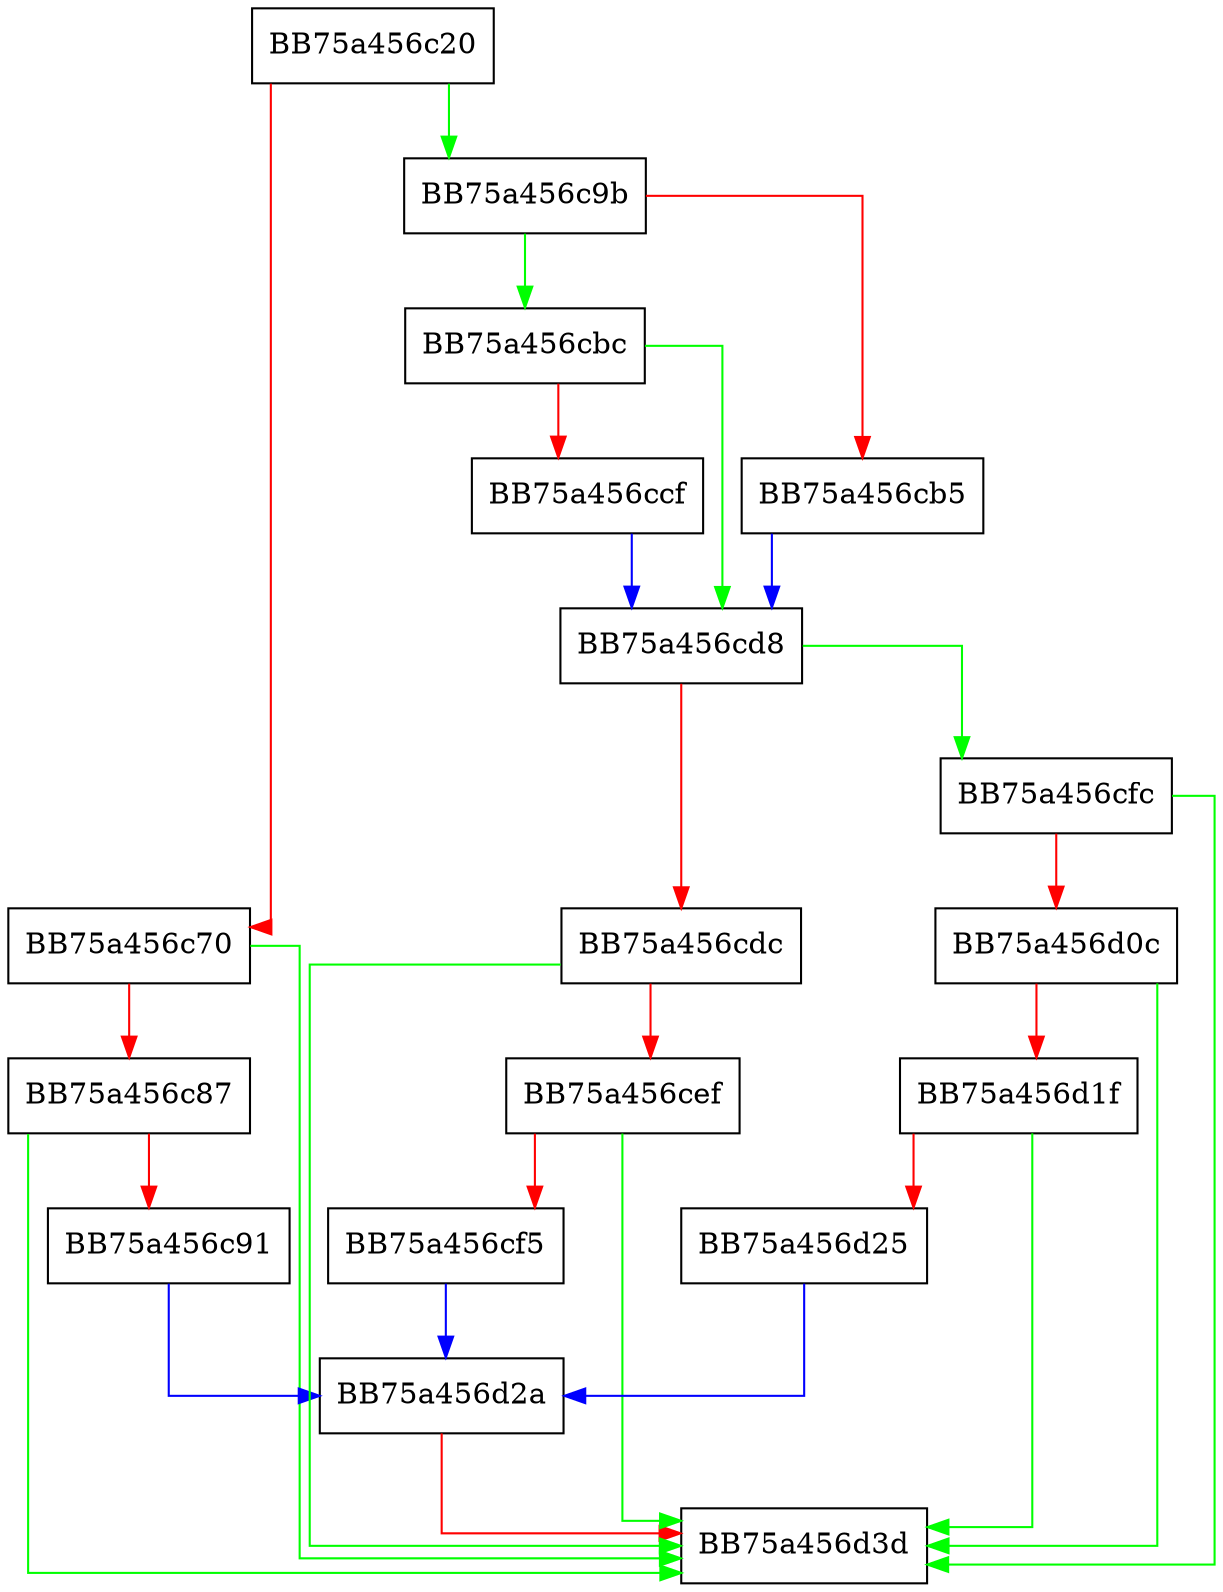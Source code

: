 digraph Maintenance {
  node [shape="box"];
  graph [splines=ortho];
  BB75a456c20 -> BB75a456c9b [color="green"];
  BB75a456c20 -> BB75a456c70 [color="red"];
  BB75a456c70 -> BB75a456d3d [color="green"];
  BB75a456c70 -> BB75a456c87 [color="red"];
  BB75a456c87 -> BB75a456d3d [color="green"];
  BB75a456c87 -> BB75a456c91 [color="red"];
  BB75a456c91 -> BB75a456d2a [color="blue"];
  BB75a456c9b -> BB75a456cbc [color="green"];
  BB75a456c9b -> BB75a456cb5 [color="red"];
  BB75a456cb5 -> BB75a456cd8 [color="blue"];
  BB75a456cbc -> BB75a456cd8 [color="green"];
  BB75a456cbc -> BB75a456ccf [color="red"];
  BB75a456ccf -> BB75a456cd8 [color="blue"];
  BB75a456cd8 -> BB75a456cfc [color="green"];
  BB75a456cd8 -> BB75a456cdc [color="red"];
  BB75a456cdc -> BB75a456d3d [color="green"];
  BB75a456cdc -> BB75a456cef [color="red"];
  BB75a456cef -> BB75a456d3d [color="green"];
  BB75a456cef -> BB75a456cf5 [color="red"];
  BB75a456cf5 -> BB75a456d2a [color="blue"];
  BB75a456cfc -> BB75a456d3d [color="green"];
  BB75a456cfc -> BB75a456d0c [color="red"];
  BB75a456d0c -> BB75a456d3d [color="green"];
  BB75a456d0c -> BB75a456d1f [color="red"];
  BB75a456d1f -> BB75a456d3d [color="green"];
  BB75a456d1f -> BB75a456d25 [color="red"];
  BB75a456d25 -> BB75a456d2a [color="blue"];
  BB75a456d2a -> BB75a456d3d [color="red"];
}